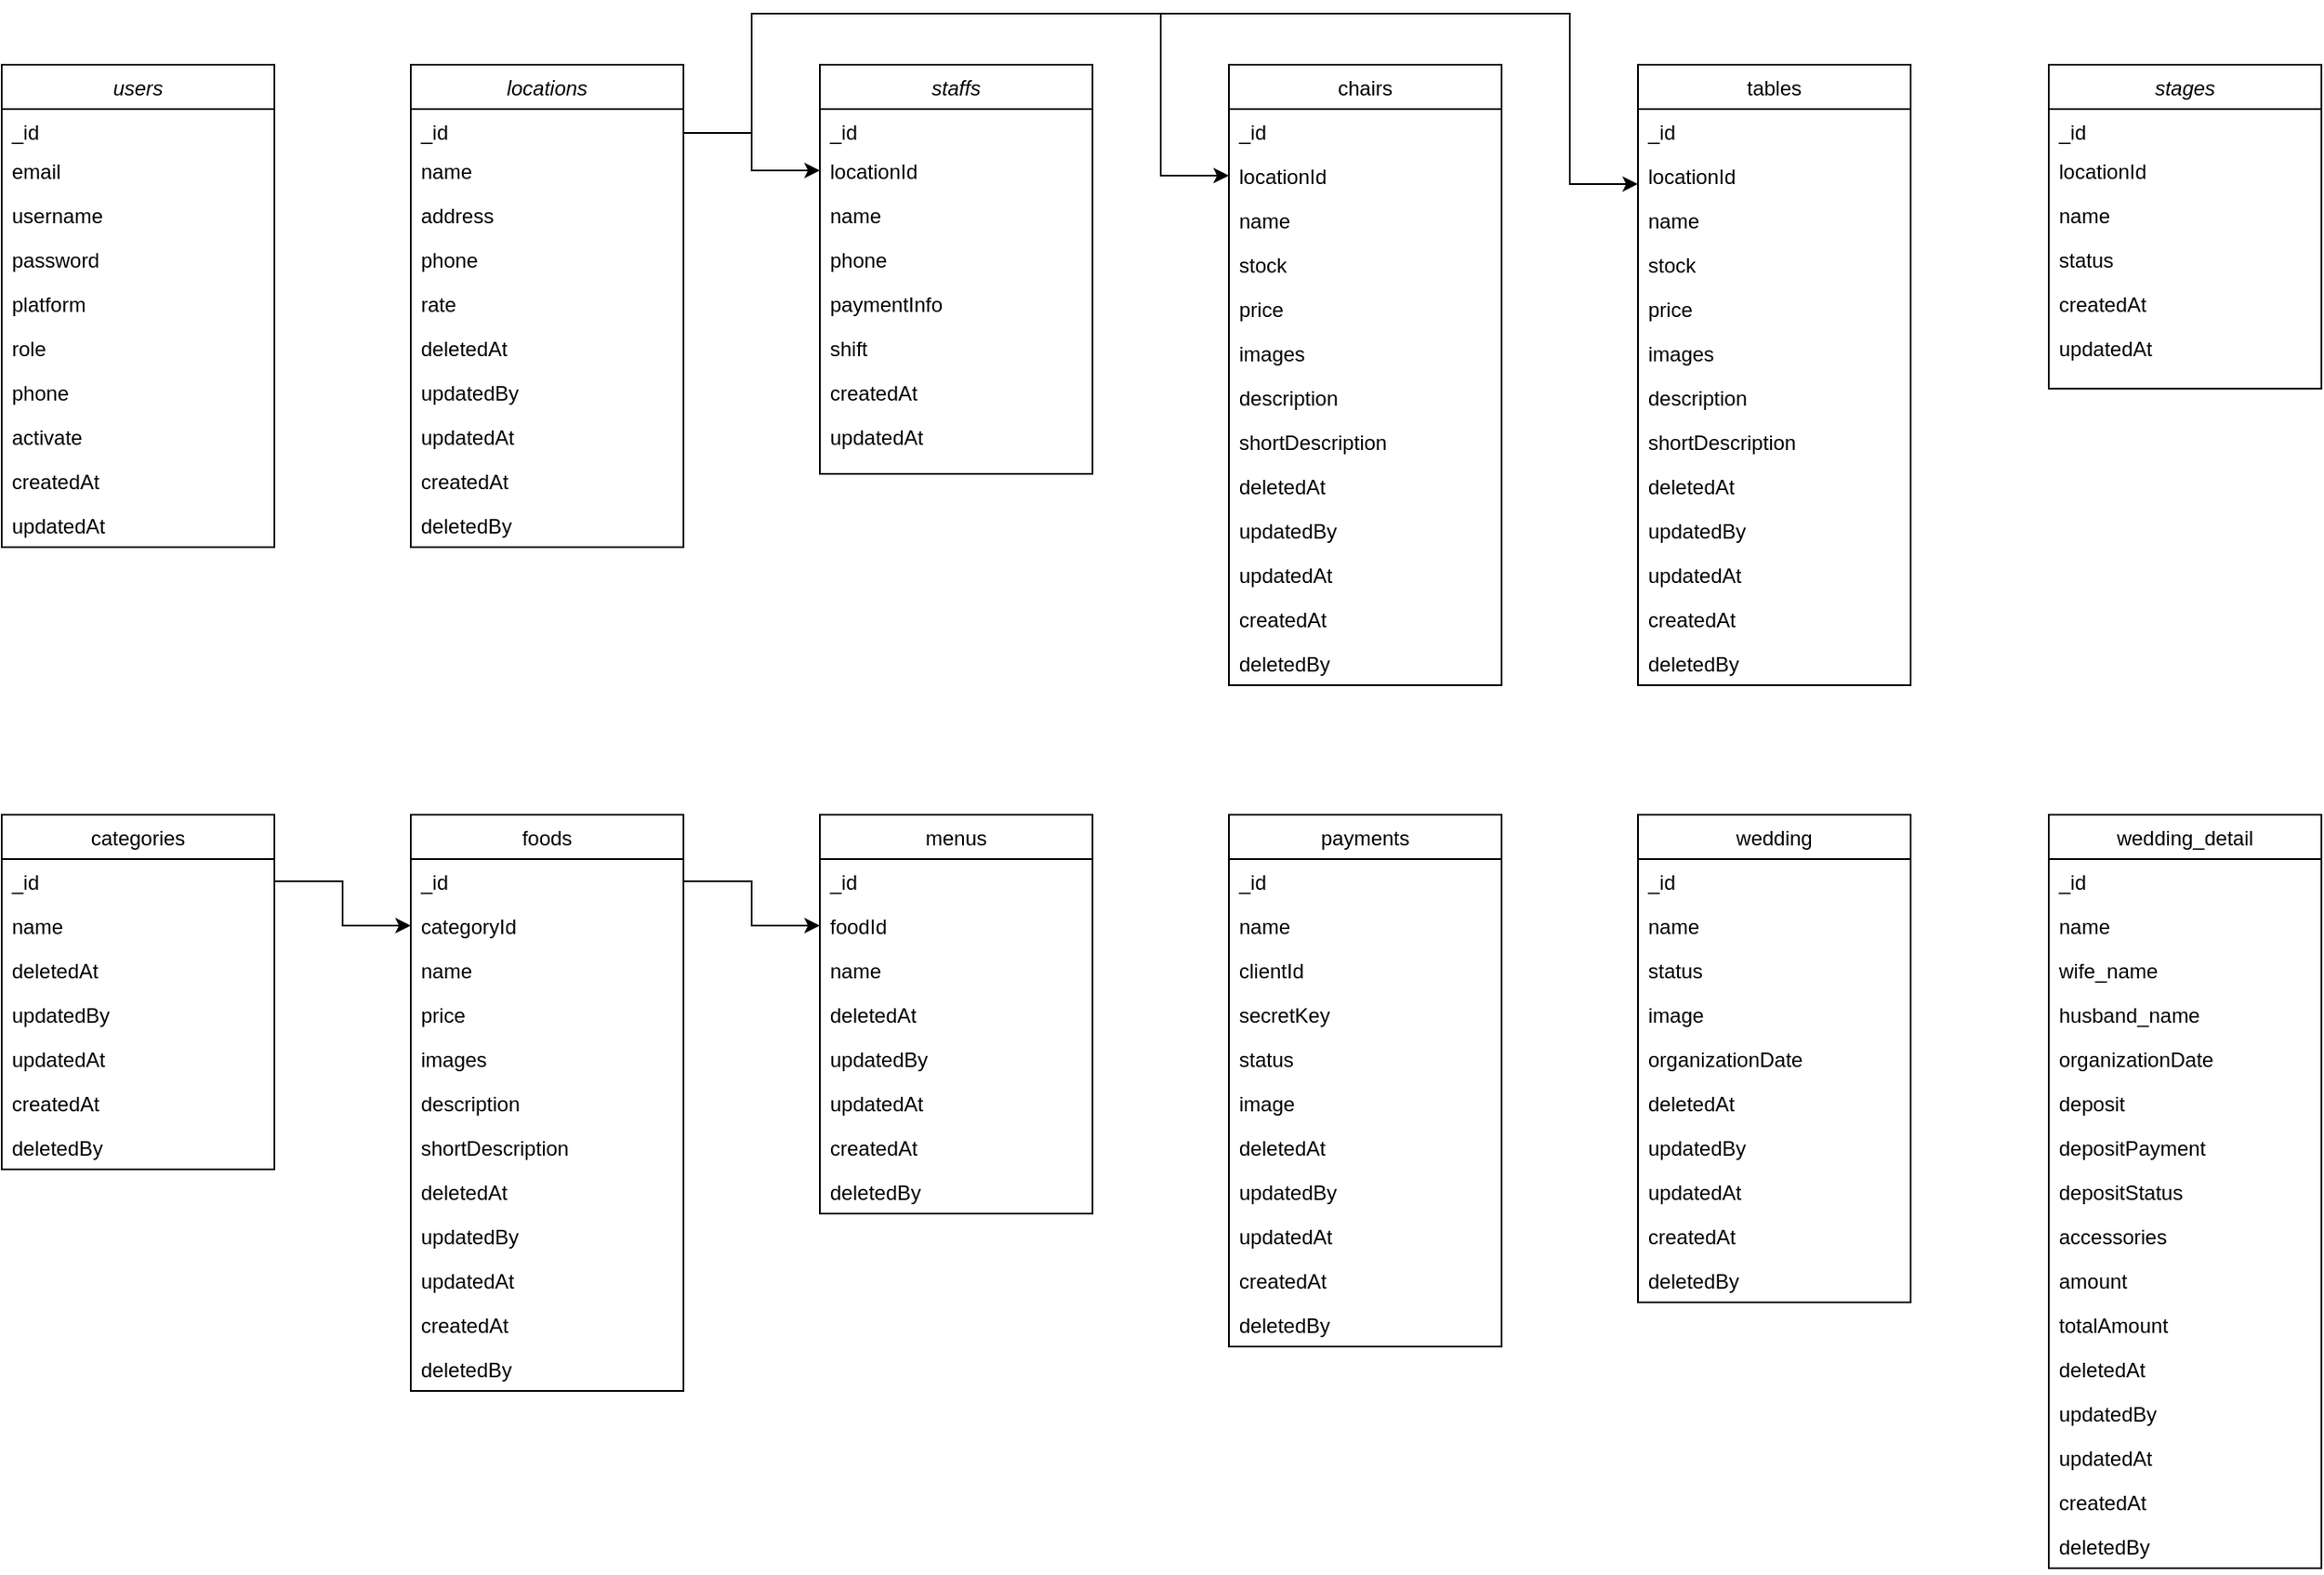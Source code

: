 <mxfile version="24.7.5">
  <diagram id="C5RBs43oDa-KdzZeNtuy" name="Page-1">
    <mxGraphModel dx="574" dy="309" grid="1" gridSize="10" guides="1" tooltips="1" connect="1" arrows="1" fold="1" page="1" pageScale="1" pageWidth="827" pageHeight="1169" math="0" shadow="0">
      <root>
        <mxCell id="WIyWlLk6GJQsqaUBKTNV-0" />
        <mxCell id="WIyWlLk6GJQsqaUBKTNV-1" parent="WIyWlLk6GJQsqaUBKTNV-0" />
        <mxCell id="zkfFHV4jXpPFQw0GAbJ--0" value="users" style="swimlane;fontStyle=2;align=center;verticalAlign=top;childLayout=stackLayout;horizontal=1;startSize=26;horizontalStack=0;resizeParent=1;resizeLast=0;collapsible=1;marginBottom=0;rounded=0;shadow=0;strokeWidth=1;" parent="WIyWlLk6GJQsqaUBKTNV-1" vertex="1">
          <mxGeometry x="40" y="40" width="160" height="283" as="geometry">
            <mxRectangle x="80" y="50" width="160" height="26" as="alternateBounds" />
          </mxGeometry>
        </mxCell>
        <mxCell id="7IOnWDi11vepEwamNlnr-1" value="_id" style="text;align=left;verticalAlign=top;spacingLeft=4;spacingRight=4;overflow=hidden;rotatable=0;points=[[0,0.5],[1,0.5]];portConstraint=eastwest;" vertex="1" parent="zkfFHV4jXpPFQw0GAbJ--0">
          <mxGeometry y="26" width="160" height="23" as="geometry" />
        </mxCell>
        <mxCell id="zkfFHV4jXpPFQw0GAbJ--1" value="email" style="text;align=left;verticalAlign=top;spacingLeft=4;spacingRight=4;overflow=hidden;rotatable=0;points=[[0,0.5],[1,0.5]];portConstraint=eastwest;" parent="zkfFHV4jXpPFQw0GAbJ--0" vertex="1">
          <mxGeometry y="49" width="160" height="26" as="geometry" />
        </mxCell>
        <mxCell id="zkfFHV4jXpPFQw0GAbJ--2" value="username" style="text;align=left;verticalAlign=top;spacingLeft=4;spacingRight=4;overflow=hidden;rotatable=0;points=[[0,0.5],[1,0.5]];portConstraint=eastwest;rounded=0;shadow=0;html=0;" parent="zkfFHV4jXpPFQw0GAbJ--0" vertex="1">
          <mxGeometry y="75" width="160" height="26" as="geometry" />
        </mxCell>
        <mxCell id="zkfFHV4jXpPFQw0GAbJ--3" value="password" style="text;align=left;verticalAlign=top;spacingLeft=4;spacingRight=4;overflow=hidden;rotatable=0;points=[[0,0.5],[1,0.5]];portConstraint=eastwest;rounded=0;shadow=0;html=0;" parent="zkfFHV4jXpPFQw0GAbJ--0" vertex="1">
          <mxGeometry y="101" width="160" height="26" as="geometry" />
        </mxCell>
        <mxCell id="7IOnWDi11vepEwamNlnr-34" value="platform" style="text;align=left;verticalAlign=top;spacingLeft=4;spacingRight=4;overflow=hidden;rotatable=0;points=[[0,0.5],[1,0.5]];portConstraint=eastwest;rounded=0;shadow=0;html=0;" vertex="1" parent="zkfFHV4jXpPFQw0GAbJ--0">
          <mxGeometry y="127" width="160" height="26" as="geometry" />
        </mxCell>
        <mxCell id="zkfFHV4jXpPFQw0GAbJ--5" value="role" style="text;align=left;verticalAlign=top;spacingLeft=4;spacingRight=4;overflow=hidden;rotatable=0;points=[[0,0.5],[1,0.5]];portConstraint=eastwest;" parent="zkfFHV4jXpPFQw0GAbJ--0" vertex="1">
          <mxGeometry y="153" width="160" height="26" as="geometry" />
        </mxCell>
        <mxCell id="7IOnWDi11vepEwamNlnr-0" value="phone" style="text;align=left;verticalAlign=top;spacingLeft=4;spacingRight=4;overflow=hidden;rotatable=0;points=[[0,0.5],[1,0.5]];portConstraint=eastwest;" vertex="1" parent="zkfFHV4jXpPFQw0GAbJ--0">
          <mxGeometry y="179" width="160" height="26" as="geometry" />
        </mxCell>
        <mxCell id="7IOnWDi11vepEwamNlnr-192" value="activate" style="text;align=left;verticalAlign=top;spacingLeft=4;spacingRight=4;overflow=hidden;rotatable=0;points=[[0,0.5],[1,0.5]];portConstraint=eastwest;rounded=0;shadow=0;html=0;" vertex="1" parent="zkfFHV4jXpPFQw0GAbJ--0">
          <mxGeometry y="205" width="160" height="26" as="geometry" />
        </mxCell>
        <mxCell id="7IOnWDi11vepEwamNlnr-193" value="createdAt" style="text;align=left;verticalAlign=top;spacingLeft=4;spacingRight=4;overflow=hidden;rotatable=0;points=[[0,0.5],[1,0.5]];portConstraint=eastwest;rounded=0;shadow=0;html=0;" vertex="1" parent="zkfFHV4jXpPFQw0GAbJ--0">
          <mxGeometry y="231" width="160" height="26" as="geometry" />
        </mxCell>
        <mxCell id="7IOnWDi11vepEwamNlnr-72" value="updatedAt" style="text;align=left;verticalAlign=top;spacingLeft=4;spacingRight=4;overflow=hidden;rotatable=0;points=[[0,0.5],[1,0.5]];portConstraint=eastwest;rounded=0;shadow=0;html=0;" vertex="1" parent="zkfFHV4jXpPFQw0GAbJ--0">
          <mxGeometry y="257" width="160" height="26" as="geometry" />
        </mxCell>
        <mxCell id="zkfFHV4jXpPFQw0GAbJ--6" value="categories" style="swimlane;fontStyle=0;align=center;verticalAlign=top;childLayout=stackLayout;horizontal=1;startSize=26;horizontalStack=0;resizeParent=1;resizeLast=0;collapsible=1;marginBottom=0;rounded=0;shadow=0;strokeWidth=1;" parent="WIyWlLk6GJQsqaUBKTNV-1" vertex="1">
          <mxGeometry x="40" y="480" width="160" height="208" as="geometry">
            <mxRectangle x="40" y="480" width="160" height="26" as="alternateBounds" />
          </mxGeometry>
        </mxCell>
        <mxCell id="zkfFHV4jXpPFQw0GAbJ--7" value="_id" style="text;align=left;verticalAlign=top;spacingLeft=4;spacingRight=4;overflow=hidden;rotatable=0;points=[[0,0.5],[1,0.5]];portConstraint=eastwest;" parent="zkfFHV4jXpPFQw0GAbJ--6" vertex="1">
          <mxGeometry y="26" width="160" height="26" as="geometry" />
        </mxCell>
        <mxCell id="zkfFHV4jXpPFQw0GAbJ--8" value="name" style="text;align=left;verticalAlign=top;spacingLeft=4;spacingRight=4;overflow=hidden;rotatable=0;points=[[0,0.5],[1,0.5]];portConstraint=eastwest;rounded=0;shadow=0;html=0;" parent="zkfFHV4jXpPFQw0GAbJ--6" vertex="1">
          <mxGeometry y="52" width="160" height="26" as="geometry" />
        </mxCell>
        <mxCell id="7IOnWDi11vepEwamNlnr-150" value="deletedAt" style="text;align=left;verticalAlign=top;spacingLeft=4;spacingRight=4;overflow=hidden;rotatable=0;points=[[0,0.5],[1,0.5]];portConstraint=eastwest;rounded=0;shadow=0;html=0;" vertex="1" parent="zkfFHV4jXpPFQw0GAbJ--6">
          <mxGeometry y="78" width="160" height="26" as="geometry" />
        </mxCell>
        <mxCell id="7IOnWDi11vepEwamNlnr-154" value="updatedBy" style="text;align=left;verticalAlign=top;spacingLeft=4;spacingRight=4;overflow=hidden;rotatable=0;points=[[0,0.5],[1,0.5]];portConstraint=eastwest;rounded=0;shadow=0;html=0;" vertex="1" parent="zkfFHV4jXpPFQw0GAbJ--6">
          <mxGeometry y="104" width="160" height="26" as="geometry" />
        </mxCell>
        <mxCell id="7IOnWDi11vepEwamNlnr-153" value="updatedAt" style="text;align=left;verticalAlign=top;spacingLeft=4;spacingRight=4;overflow=hidden;rotatable=0;points=[[0,0.5],[1,0.5]];portConstraint=eastwest;rounded=0;shadow=0;html=0;" vertex="1" parent="zkfFHV4jXpPFQw0GAbJ--6">
          <mxGeometry y="130" width="160" height="26" as="geometry" />
        </mxCell>
        <mxCell id="7IOnWDi11vepEwamNlnr-152" value="createdAt" style="text;align=left;verticalAlign=top;spacingLeft=4;spacingRight=4;overflow=hidden;rotatable=0;points=[[0,0.5],[1,0.5]];portConstraint=eastwest;rounded=0;shadow=0;html=0;" vertex="1" parent="zkfFHV4jXpPFQw0GAbJ--6">
          <mxGeometry y="156" width="160" height="26" as="geometry" />
        </mxCell>
        <mxCell id="7IOnWDi11vepEwamNlnr-151" value="deletedBy" style="text;align=left;verticalAlign=top;spacingLeft=4;spacingRight=4;overflow=hidden;rotatable=0;points=[[0,0.5],[1,0.5]];portConstraint=eastwest;rounded=0;shadow=0;html=0;" vertex="1" parent="zkfFHV4jXpPFQw0GAbJ--6">
          <mxGeometry y="182" width="160" height="26" as="geometry" />
        </mxCell>
        <mxCell id="7IOnWDi11vepEwamNlnr-7" value="foods" style="swimlane;fontStyle=0;align=center;verticalAlign=top;childLayout=stackLayout;horizontal=1;startSize=26;horizontalStack=0;resizeParent=1;resizeLast=0;collapsible=1;marginBottom=0;rounded=0;shadow=0;strokeWidth=1;" vertex="1" parent="WIyWlLk6GJQsqaUBKTNV-1">
          <mxGeometry x="280" y="480" width="160" height="338" as="geometry">
            <mxRectangle x="280" y="480" width="160" height="26" as="alternateBounds" />
          </mxGeometry>
        </mxCell>
        <mxCell id="7IOnWDi11vepEwamNlnr-8" value="_id" style="text;align=left;verticalAlign=top;spacingLeft=4;spacingRight=4;overflow=hidden;rotatable=0;points=[[0,0.5],[1,0.5]];portConstraint=eastwest;" vertex="1" parent="7IOnWDi11vepEwamNlnr-7">
          <mxGeometry y="26" width="160" height="26" as="geometry" />
        </mxCell>
        <mxCell id="7IOnWDi11vepEwamNlnr-14" value="categoryId" style="text;align=left;verticalAlign=top;spacingLeft=4;spacingRight=4;overflow=hidden;rotatable=0;points=[[0,0.5],[1,0.5]];portConstraint=eastwest;rounded=0;shadow=0;html=0;" vertex="1" parent="7IOnWDi11vepEwamNlnr-7">
          <mxGeometry y="52" width="160" height="26" as="geometry" />
        </mxCell>
        <mxCell id="7IOnWDi11vepEwamNlnr-9" value="name" style="text;align=left;verticalAlign=top;spacingLeft=4;spacingRight=4;overflow=hidden;rotatable=0;points=[[0,0.5],[1,0.5]];portConstraint=eastwest;rounded=0;shadow=0;html=0;" vertex="1" parent="7IOnWDi11vepEwamNlnr-7">
          <mxGeometry y="78" width="160" height="26" as="geometry" />
        </mxCell>
        <mxCell id="7IOnWDi11vepEwamNlnr-30" value="price" style="text;align=left;verticalAlign=top;spacingLeft=4;spacingRight=4;overflow=hidden;rotatable=0;points=[[0,0.5],[1,0.5]];portConstraint=eastwest;rounded=0;shadow=0;html=0;" vertex="1" parent="7IOnWDi11vepEwamNlnr-7">
          <mxGeometry y="104" width="160" height="26" as="geometry" />
        </mxCell>
        <mxCell id="7IOnWDi11vepEwamNlnr-33" value="images" style="text;align=left;verticalAlign=top;spacingLeft=4;spacingRight=4;overflow=hidden;rotatable=0;points=[[0,0.5],[1,0.5]];portConstraint=eastwest;rounded=0;shadow=0;html=0;" vertex="1" parent="7IOnWDi11vepEwamNlnr-7">
          <mxGeometry y="130" width="160" height="26" as="geometry" />
        </mxCell>
        <mxCell id="7IOnWDi11vepEwamNlnr-31" value="description" style="text;align=left;verticalAlign=top;spacingLeft=4;spacingRight=4;overflow=hidden;rotatable=0;points=[[0,0.5],[1,0.5]];portConstraint=eastwest;rounded=0;shadow=0;html=0;" vertex="1" parent="7IOnWDi11vepEwamNlnr-7">
          <mxGeometry y="156" width="160" height="26" as="geometry" />
        </mxCell>
        <mxCell id="7IOnWDi11vepEwamNlnr-32" value="shortDescription" style="text;align=left;verticalAlign=top;spacingLeft=4;spacingRight=4;overflow=hidden;rotatable=0;points=[[0,0.5],[1,0.5]];portConstraint=eastwest;rounded=0;shadow=0;html=0;" vertex="1" parent="7IOnWDi11vepEwamNlnr-7">
          <mxGeometry y="182" width="160" height="26" as="geometry" />
        </mxCell>
        <mxCell id="7IOnWDi11vepEwamNlnr-155" value="deletedAt" style="text;align=left;verticalAlign=top;spacingLeft=4;spacingRight=4;overflow=hidden;rotatable=0;points=[[0,0.5],[1,0.5]];portConstraint=eastwest;rounded=0;shadow=0;html=0;" vertex="1" parent="7IOnWDi11vepEwamNlnr-7">
          <mxGeometry y="208" width="160" height="26" as="geometry" />
        </mxCell>
        <mxCell id="7IOnWDi11vepEwamNlnr-159" value="updatedBy" style="text;align=left;verticalAlign=top;spacingLeft=4;spacingRight=4;overflow=hidden;rotatable=0;points=[[0,0.5],[1,0.5]];portConstraint=eastwest;rounded=0;shadow=0;html=0;" vertex="1" parent="7IOnWDi11vepEwamNlnr-7">
          <mxGeometry y="234" width="160" height="26" as="geometry" />
        </mxCell>
        <mxCell id="7IOnWDi11vepEwamNlnr-158" value="updatedAt" style="text;align=left;verticalAlign=top;spacingLeft=4;spacingRight=4;overflow=hidden;rotatable=0;points=[[0,0.5],[1,0.5]];portConstraint=eastwest;rounded=0;shadow=0;html=0;" vertex="1" parent="7IOnWDi11vepEwamNlnr-7">
          <mxGeometry y="260" width="160" height="26" as="geometry" />
        </mxCell>
        <mxCell id="7IOnWDi11vepEwamNlnr-157" value="createdAt" style="text;align=left;verticalAlign=top;spacingLeft=4;spacingRight=4;overflow=hidden;rotatable=0;points=[[0,0.5],[1,0.5]];portConstraint=eastwest;rounded=0;shadow=0;html=0;" vertex="1" parent="7IOnWDi11vepEwamNlnr-7">
          <mxGeometry y="286" width="160" height="26" as="geometry" />
        </mxCell>
        <mxCell id="7IOnWDi11vepEwamNlnr-156" value="deletedBy" style="text;align=left;verticalAlign=top;spacingLeft=4;spacingRight=4;overflow=hidden;rotatable=0;points=[[0,0.5],[1,0.5]];portConstraint=eastwest;rounded=0;shadow=0;html=0;" vertex="1" parent="7IOnWDi11vepEwamNlnr-7">
          <mxGeometry y="312" width="160" height="26" as="geometry" />
        </mxCell>
        <mxCell id="7IOnWDi11vepEwamNlnr-19" value="menus" style="swimlane;fontStyle=0;align=center;verticalAlign=top;childLayout=stackLayout;horizontal=1;startSize=26;horizontalStack=0;resizeParent=1;resizeLast=0;collapsible=1;marginBottom=0;rounded=0;shadow=0;strokeWidth=1;" vertex="1" parent="WIyWlLk6GJQsqaUBKTNV-1">
          <mxGeometry x="520" y="480" width="160" height="234" as="geometry">
            <mxRectangle x="520" y="480" width="160" height="26" as="alternateBounds" />
          </mxGeometry>
        </mxCell>
        <mxCell id="7IOnWDi11vepEwamNlnr-20" value="_id" style="text;align=left;verticalAlign=top;spacingLeft=4;spacingRight=4;overflow=hidden;rotatable=0;points=[[0,0.5],[1,0.5]];portConstraint=eastwest;" vertex="1" parent="7IOnWDi11vepEwamNlnr-19">
          <mxGeometry y="26" width="160" height="26" as="geometry" />
        </mxCell>
        <mxCell id="7IOnWDi11vepEwamNlnr-21" value="foodId" style="text;align=left;verticalAlign=top;spacingLeft=4;spacingRight=4;overflow=hidden;rotatable=0;points=[[0,0.5],[1,0.5]];portConstraint=eastwest;rounded=0;shadow=0;html=0;" vertex="1" parent="7IOnWDi11vepEwamNlnr-19">
          <mxGeometry y="52" width="160" height="26" as="geometry" />
        </mxCell>
        <mxCell id="7IOnWDi11vepEwamNlnr-22" value="name" style="text;align=left;verticalAlign=top;spacingLeft=4;spacingRight=4;overflow=hidden;rotatable=0;points=[[0,0.5],[1,0.5]];portConstraint=eastwest;rounded=0;shadow=0;html=0;" vertex="1" parent="7IOnWDi11vepEwamNlnr-19">
          <mxGeometry y="78" width="160" height="26" as="geometry" />
        </mxCell>
        <mxCell id="7IOnWDi11vepEwamNlnr-160" value="deletedAt" style="text;align=left;verticalAlign=top;spacingLeft=4;spacingRight=4;overflow=hidden;rotatable=0;points=[[0,0.5],[1,0.5]];portConstraint=eastwest;rounded=0;shadow=0;html=0;" vertex="1" parent="7IOnWDi11vepEwamNlnr-19">
          <mxGeometry y="104" width="160" height="26" as="geometry" />
        </mxCell>
        <mxCell id="7IOnWDi11vepEwamNlnr-164" value="updatedBy" style="text;align=left;verticalAlign=top;spacingLeft=4;spacingRight=4;overflow=hidden;rotatable=0;points=[[0,0.5],[1,0.5]];portConstraint=eastwest;rounded=0;shadow=0;html=0;" vertex="1" parent="7IOnWDi11vepEwamNlnr-19">
          <mxGeometry y="130" width="160" height="26" as="geometry" />
        </mxCell>
        <mxCell id="7IOnWDi11vepEwamNlnr-163" value="updatedAt" style="text;align=left;verticalAlign=top;spacingLeft=4;spacingRight=4;overflow=hidden;rotatable=0;points=[[0,0.5],[1,0.5]];portConstraint=eastwest;rounded=0;shadow=0;html=0;" vertex="1" parent="7IOnWDi11vepEwamNlnr-19">
          <mxGeometry y="156" width="160" height="26" as="geometry" />
        </mxCell>
        <mxCell id="7IOnWDi11vepEwamNlnr-162" value="createdAt" style="text;align=left;verticalAlign=top;spacingLeft=4;spacingRight=4;overflow=hidden;rotatable=0;points=[[0,0.5],[1,0.5]];portConstraint=eastwest;rounded=0;shadow=0;html=0;" vertex="1" parent="7IOnWDi11vepEwamNlnr-19">
          <mxGeometry y="182" width="160" height="26" as="geometry" />
        </mxCell>
        <mxCell id="7IOnWDi11vepEwamNlnr-161" value="deletedBy" style="text;align=left;verticalAlign=top;spacingLeft=4;spacingRight=4;overflow=hidden;rotatable=0;points=[[0,0.5],[1,0.5]];portConstraint=eastwest;rounded=0;shadow=0;html=0;" vertex="1" parent="7IOnWDi11vepEwamNlnr-19">
          <mxGeometry y="208" width="160" height="26" as="geometry" />
        </mxCell>
        <mxCell id="7IOnWDi11vepEwamNlnr-35" value="chairs" style="swimlane;fontStyle=0;align=center;verticalAlign=top;childLayout=stackLayout;horizontal=1;startSize=26;horizontalStack=0;resizeParent=1;resizeLast=0;collapsible=1;marginBottom=0;rounded=0;shadow=0;strokeWidth=1;" vertex="1" parent="WIyWlLk6GJQsqaUBKTNV-1">
          <mxGeometry x="760" y="40" width="160" height="364" as="geometry">
            <mxRectangle x="130" y="380" width="160" height="26" as="alternateBounds" />
          </mxGeometry>
        </mxCell>
        <mxCell id="7IOnWDi11vepEwamNlnr-36" value="_id" style="text;align=left;verticalAlign=top;spacingLeft=4;spacingRight=4;overflow=hidden;rotatable=0;points=[[0,0.5],[1,0.5]];portConstraint=eastwest;" vertex="1" parent="7IOnWDi11vepEwamNlnr-35">
          <mxGeometry y="26" width="160" height="26" as="geometry" />
        </mxCell>
        <mxCell id="7IOnWDi11vepEwamNlnr-87" value="locationId" style="text;align=left;verticalAlign=top;spacingLeft=4;spacingRight=4;overflow=hidden;rotatable=0;points=[[0,0.5],[1,0.5]];portConstraint=eastwest;rounded=0;shadow=0;html=0;" vertex="1" parent="7IOnWDi11vepEwamNlnr-35">
          <mxGeometry y="52" width="160" height="26" as="geometry" />
        </mxCell>
        <mxCell id="7IOnWDi11vepEwamNlnr-37" value="name" style="text;align=left;verticalAlign=top;spacingLeft=4;spacingRight=4;overflow=hidden;rotatable=0;points=[[0,0.5],[1,0.5]];portConstraint=eastwest;rounded=0;shadow=0;html=0;" vertex="1" parent="7IOnWDi11vepEwamNlnr-35">
          <mxGeometry y="78" width="160" height="26" as="geometry" />
        </mxCell>
        <mxCell id="7IOnWDi11vepEwamNlnr-42" value="stock" style="text;align=left;verticalAlign=top;spacingLeft=4;spacingRight=4;overflow=hidden;rotatable=0;points=[[0,0.5],[1,0.5]];portConstraint=eastwest;rounded=0;shadow=0;html=0;" vertex="1" parent="7IOnWDi11vepEwamNlnr-35">
          <mxGeometry y="104" width="160" height="26" as="geometry" />
        </mxCell>
        <mxCell id="7IOnWDi11vepEwamNlnr-43" value="price" style="text;align=left;verticalAlign=top;spacingLeft=4;spacingRight=4;overflow=hidden;rotatable=0;points=[[0,0.5],[1,0.5]];portConstraint=eastwest;rounded=0;shadow=0;html=0;" vertex="1" parent="7IOnWDi11vepEwamNlnr-35">
          <mxGeometry y="130" width="160" height="26" as="geometry" />
        </mxCell>
        <mxCell id="7IOnWDi11vepEwamNlnr-46" value="images" style="text;align=left;verticalAlign=top;spacingLeft=4;spacingRight=4;overflow=hidden;rotatable=0;points=[[0,0.5],[1,0.5]];portConstraint=eastwest;rounded=0;shadow=0;html=0;" vertex="1" parent="7IOnWDi11vepEwamNlnr-35">
          <mxGeometry y="156" width="160" height="26" as="geometry" />
        </mxCell>
        <mxCell id="7IOnWDi11vepEwamNlnr-47" value="description" style="text;align=left;verticalAlign=top;spacingLeft=4;spacingRight=4;overflow=hidden;rotatable=0;points=[[0,0.5],[1,0.5]];portConstraint=eastwest;rounded=0;shadow=0;html=0;" vertex="1" parent="7IOnWDi11vepEwamNlnr-35">
          <mxGeometry y="182" width="160" height="26" as="geometry" />
        </mxCell>
        <mxCell id="7IOnWDi11vepEwamNlnr-48" value="shortDescription" style="text;align=left;verticalAlign=top;spacingLeft=4;spacingRight=4;overflow=hidden;rotatable=0;points=[[0,0.5],[1,0.5]];portConstraint=eastwest;rounded=0;shadow=0;html=0;" vertex="1" parent="7IOnWDi11vepEwamNlnr-35">
          <mxGeometry y="208" width="160" height="26" as="geometry" />
        </mxCell>
        <mxCell id="7IOnWDi11vepEwamNlnr-140" value="deletedAt" style="text;align=left;verticalAlign=top;spacingLeft=4;spacingRight=4;overflow=hidden;rotatable=0;points=[[0,0.5],[1,0.5]];portConstraint=eastwest;rounded=0;shadow=0;html=0;" vertex="1" parent="7IOnWDi11vepEwamNlnr-35">
          <mxGeometry y="234" width="160" height="26" as="geometry" />
        </mxCell>
        <mxCell id="7IOnWDi11vepEwamNlnr-144" value="updatedBy" style="text;align=left;verticalAlign=top;spacingLeft=4;spacingRight=4;overflow=hidden;rotatable=0;points=[[0,0.5],[1,0.5]];portConstraint=eastwest;rounded=0;shadow=0;html=0;" vertex="1" parent="7IOnWDi11vepEwamNlnr-35">
          <mxGeometry y="260" width="160" height="26" as="geometry" />
        </mxCell>
        <mxCell id="7IOnWDi11vepEwamNlnr-143" value="updatedAt" style="text;align=left;verticalAlign=top;spacingLeft=4;spacingRight=4;overflow=hidden;rotatable=0;points=[[0,0.5],[1,0.5]];portConstraint=eastwest;rounded=0;shadow=0;html=0;" vertex="1" parent="7IOnWDi11vepEwamNlnr-35">
          <mxGeometry y="286" width="160" height="26" as="geometry" />
        </mxCell>
        <mxCell id="7IOnWDi11vepEwamNlnr-142" value="createdAt" style="text;align=left;verticalAlign=top;spacingLeft=4;spacingRight=4;overflow=hidden;rotatable=0;points=[[0,0.5],[1,0.5]];portConstraint=eastwest;rounded=0;shadow=0;html=0;" vertex="1" parent="7IOnWDi11vepEwamNlnr-35">
          <mxGeometry y="312" width="160" height="26" as="geometry" />
        </mxCell>
        <mxCell id="7IOnWDi11vepEwamNlnr-141" value="deletedBy" style="text;align=left;verticalAlign=top;spacingLeft=4;spacingRight=4;overflow=hidden;rotatable=0;points=[[0,0.5],[1,0.5]];portConstraint=eastwest;rounded=0;shadow=0;html=0;" vertex="1" parent="7IOnWDi11vepEwamNlnr-35">
          <mxGeometry y="338" width="160" height="26" as="geometry" />
        </mxCell>
        <mxCell id="7IOnWDi11vepEwamNlnr-49" value="tables" style="swimlane;fontStyle=0;align=center;verticalAlign=top;childLayout=stackLayout;horizontal=1;startSize=26;horizontalStack=0;resizeParent=1;resizeLast=0;collapsible=1;marginBottom=0;rounded=0;shadow=0;strokeWidth=1;" vertex="1" parent="WIyWlLk6GJQsqaUBKTNV-1">
          <mxGeometry x="1000" y="40" width="160" height="364" as="geometry">
            <mxRectangle x="130" y="380" width="160" height="26" as="alternateBounds" />
          </mxGeometry>
        </mxCell>
        <mxCell id="7IOnWDi11vepEwamNlnr-50" value="_id" style="text;align=left;verticalAlign=top;spacingLeft=4;spacingRight=4;overflow=hidden;rotatable=0;points=[[0,0.5],[1,0.5]];portConstraint=eastwest;" vertex="1" parent="7IOnWDi11vepEwamNlnr-49">
          <mxGeometry y="26" width="160" height="26" as="geometry" />
        </mxCell>
        <mxCell id="7IOnWDi11vepEwamNlnr-89" value="locationId" style="text;align=left;verticalAlign=top;spacingLeft=4;spacingRight=4;overflow=hidden;rotatable=0;points=[[0,0.5],[1,0.5]];portConstraint=eastwest;rounded=0;shadow=0;html=0;" vertex="1" parent="7IOnWDi11vepEwamNlnr-49">
          <mxGeometry y="52" width="160" height="26" as="geometry" />
        </mxCell>
        <mxCell id="7IOnWDi11vepEwamNlnr-51" value="name" style="text;align=left;verticalAlign=top;spacingLeft=4;spacingRight=4;overflow=hidden;rotatable=0;points=[[0,0.5],[1,0.5]];portConstraint=eastwest;rounded=0;shadow=0;html=0;" vertex="1" parent="7IOnWDi11vepEwamNlnr-49">
          <mxGeometry y="78" width="160" height="26" as="geometry" />
        </mxCell>
        <mxCell id="7IOnWDi11vepEwamNlnr-52" value="stock" style="text;align=left;verticalAlign=top;spacingLeft=4;spacingRight=4;overflow=hidden;rotatable=0;points=[[0,0.5],[1,0.5]];portConstraint=eastwest;rounded=0;shadow=0;html=0;" vertex="1" parent="7IOnWDi11vepEwamNlnr-49">
          <mxGeometry y="104" width="160" height="26" as="geometry" />
        </mxCell>
        <mxCell id="7IOnWDi11vepEwamNlnr-53" value="price" style="text;align=left;verticalAlign=top;spacingLeft=4;spacingRight=4;overflow=hidden;rotatable=0;points=[[0,0.5],[1,0.5]];portConstraint=eastwest;rounded=0;shadow=0;html=0;" vertex="1" parent="7IOnWDi11vepEwamNlnr-49">
          <mxGeometry y="130" width="160" height="26" as="geometry" />
        </mxCell>
        <mxCell id="7IOnWDi11vepEwamNlnr-54" value="images" style="text;align=left;verticalAlign=top;spacingLeft=4;spacingRight=4;overflow=hidden;rotatable=0;points=[[0,0.5],[1,0.5]];portConstraint=eastwest;rounded=0;shadow=0;html=0;" vertex="1" parent="7IOnWDi11vepEwamNlnr-49">
          <mxGeometry y="156" width="160" height="26" as="geometry" />
        </mxCell>
        <mxCell id="7IOnWDi11vepEwamNlnr-55" value="description" style="text;align=left;verticalAlign=top;spacingLeft=4;spacingRight=4;overflow=hidden;rotatable=0;points=[[0,0.5],[1,0.5]];portConstraint=eastwest;rounded=0;shadow=0;html=0;" vertex="1" parent="7IOnWDi11vepEwamNlnr-49">
          <mxGeometry y="182" width="160" height="26" as="geometry" />
        </mxCell>
        <mxCell id="7IOnWDi11vepEwamNlnr-56" value="shortDescription" style="text;align=left;verticalAlign=top;spacingLeft=4;spacingRight=4;overflow=hidden;rotatable=0;points=[[0,0.5],[1,0.5]];portConstraint=eastwest;rounded=0;shadow=0;html=0;" vertex="1" parent="7IOnWDi11vepEwamNlnr-49">
          <mxGeometry y="208" width="160" height="26" as="geometry" />
        </mxCell>
        <mxCell id="7IOnWDi11vepEwamNlnr-145" value="deletedAt" style="text;align=left;verticalAlign=top;spacingLeft=4;spacingRight=4;overflow=hidden;rotatable=0;points=[[0,0.5],[1,0.5]];portConstraint=eastwest;rounded=0;shadow=0;html=0;" vertex="1" parent="7IOnWDi11vepEwamNlnr-49">
          <mxGeometry y="234" width="160" height="26" as="geometry" />
        </mxCell>
        <mxCell id="7IOnWDi11vepEwamNlnr-149" value="updatedBy" style="text;align=left;verticalAlign=top;spacingLeft=4;spacingRight=4;overflow=hidden;rotatable=0;points=[[0,0.5],[1,0.5]];portConstraint=eastwest;rounded=0;shadow=0;html=0;" vertex="1" parent="7IOnWDi11vepEwamNlnr-49">
          <mxGeometry y="260" width="160" height="26" as="geometry" />
        </mxCell>
        <mxCell id="7IOnWDi11vepEwamNlnr-148" value="updatedAt" style="text;align=left;verticalAlign=top;spacingLeft=4;spacingRight=4;overflow=hidden;rotatable=0;points=[[0,0.5],[1,0.5]];portConstraint=eastwest;rounded=0;shadow=0;html=0;" vertex="1" parent="7IOnWDi11vepEwamNlnr-49">
          <mxGeometry y="286" width="160" height="26" as="geometry" />
        </mxCell>
        <mxCell id="7IOnWDi11vepEwamNlnr-147" value="createdAt" style="text;align=left;verticalAlign=top;spacingLeft=4;spacingRight=4;overflow=hidden;rotatable=0;points=[[0,0.5],[1,0.5]];portConstraint=eastwest;rounded=0;shadow=0;html=0;" vertex="1" parent="7IOnWDi11vepEwamNlnr-49">
          <mxGeometry y="312" width="160" height="26" as="geometry" />
        </mxCell>
        <mxCell id="7IOnWDi11vepEwamNlnr-146" value="deletedBy" style="text;align=left;verticalAlign=top;spacingLeft=4;spacingRight=4;overflow=hidden;rotatable=0;points=[[0,0.5],[1,0.5]];portConstraint=eastwest;rounded=0;shadow=0;html=0;" vertex="1" parent="7IOnWDi11vepEwamNlnr-49">
          <mxGeometry y="338" width="160" height="26" as="geometry" />
        </mxCell>
        <mxCell id="7IOnWDi11vepEwamNlnr-61" value="locations" style="swimlane;fontStyle=2;align=center;verticalAlign=top;childLayout=stackLayout;horizontal=1;startSize=26;horizontalStack=0;resizeParent=1;resizeLast=0;collapsible=1;marginBottom=0;rounded=0;shadow=0;strokeWidth=1;" vertex="1" parent="WIyWlLk6GJQsqaUBKTNV-1">
          <mxGeometry x="280" y="40" width="160" height="283" as="geometry">
            <mxRectangle x="80" y="50" width="160" height="26" as="alternateBounds" />
          </mxGeometry>
        </mxCell>
        <mxCell id="7IOnWDi11vepEwamNlnr-62" value="_id" style="text;align=left;verticalAlign=top;spacingLeft=4;spacingRight=4;overflow=hidden;rotatable=0;points=[[0,0.5],[1,0.5]];portConstraint=eastwest;" vertex="1" parent="7IOnWDi11vepEwamNlnr-61">
          <mxGeometry y="26" width="160" height="23" as="geometry" />
        </mxCell>
        <mxCell id="7IOnWDi11vepEwamNlnr-63" value="name" style="text;align=left;verticalAlign=top;spacingLeft=4;spacingRight=4;overflow=hidden;rotatable=0;points=[[0,0.5],[1,0.5]];portConstraint=eastwest;" vertex="1" parent="7IOnWDi11vepEwamNlnr-61">
          <mxGeometry y="49" width="160" height="26" as="geometry" />
        </mxCell>
        <mxCell id="7IOnWDi11vepEwamNlnr-64" value="address" style="text;align=left;verticalAlign=top;spacingLeft=4;spacingRight=4;overflow=hidden;rotatable=0;points=[[0,0.5],[1,0.5]];portConstraint=eastwest;rounded=0;shadow=0;html=0;" vertex="1" parent="7IOnWDi11vepEwamNlnr-61">
          <mxGeometry y="75" width="160" height="26" as="geometry" />
        </mxCell>
        <mxCell id="7IOnWDi11vepEwamNlnr-65" value="phone" style="text;align=left;verticalAlign=top;spacingLeft=4;spacingRight=4;overflow=hidden;rotatable=0;points=[[0,0.5],[1,0.5]];portConstraint=eastwest;rounded=0;shadow=0;html=0;" vertex="1" parent="7IOnWDi11vepEwamNlnr-61">
          <mxGeometry y="101" width="160" height="26" as="geometry" />
        </mxCell>
        <mxCell id="7IOnWDi11vepEwamNlnr-66" value="rate" style="text;align=left;verticalAlign=top;spacingLeft=4;spacingRight=4;overflow=hidden;rotatable=0;points=[[0,0.5],[1,0.5]];portConstraint=eastwest;rounded=0;shadow=0;html=0;" vertex="1" parent="7IOnWDi11vepEwamNlnr-61">
          <mxGeometry y="127" width="160" height="26" as="geometry" />
        </mxCell>
        <mxCell id="7IOnWDi11vepEwamNlnr-130" value="deletedAt" style="text;align=left;verticalAlign=top;spacingLeft=4;spacingRight=4;overflow=hidden;rotatable=0;points=[[0,0.5],[1,0.5]];portConstraint=eastwest;rounded=0;shadow=0;html=0;" vertex="1" parent="7IOnWDi11vepEwamNlnr-61">
          <mxGeometry y="153" width="160" height="26" as="geometry" />
        </mxCell>
        <mxCell id="7IOnWDi11vepEwamNlnr-134" value="updatedBy" style="text;align=left;verticalAlign=top;spacingLeft=4;spacingRight=4;overflow=hidden;rotatable=0;points=[[0,0.5],[1,0.5]];portConstraint=eastwest;rounded=0;shadow=0;html=0;" vertex="1" parent="7IOnWDi11vepEwamNlnr-61">
          <mxGeometry y="179" width="160" height="26" as="geometry" />
        </mxCell>
        <mxCell id="7IOnWDi11vepEwamNlnr-133" value="updatedAt" style="text;align=left;verticalAlign=top;spacingLeft=4;spacingRight=4;overflow=hidden;rotatable=0;points=[[0,0.5],[1,0.5]];portConstraint=eastwest;rounded=0;shadow=0;html=0;" vertex="1" parent="7IOnWDi11vepEwamNlnr-61">
          <mxGeometry y="205" width="160" height="26" as="geometry" />
        </mxCell>
        <mxCell id="7IOnWDi11vepEwamNlnr-132" value="createdAt" style="text;align=left;verticalAlign=top;spacingLeft=4;spacingRight=4;overflow=hidden;rotatable=0;points=[[0,0.5],[1,0.5]];portConstraint=eastwest;rounded=0;shadow=0;html=0;" vertex="1" parent="7IOnWDi11vepEwamNlnr-61">
          <mxGeometry y="231" width="160" height="26" as="geometry" />
        </mxCell>
        <mxCell id="7IOnWDi11vepEwamNlnr-131" value="deletedBy" style="text;align=left;verticalAlign=top;spacingLeft=4;spacingRight=4;overflow=hidden;rotatable=0;points=[[0,0.5],[1,0.5]];portConstraint=eastwest;rounded=0;shadow=0;html=0;" vertex="1" parent="7IOnWDi11vepEwamNlnr-61">
          <mxGeometry y="257" width="160" height="26" as="geometry" />
        </mxCell>
        <mxCell id="7IOnWDi11vepEwamNlnr-77" value="staffs" style="swimlane;fontStyle=2;align=center;verticalAlign=top;childLayout=stackLayout;horizontal=1;startSize=26;horizontalStack=0;resizeParent=1;resizeLast=0;collapsible=1;marginBottom=0;rounded=0;shadow=0;strokeWidth=1;" vertex="1" parent="WIyWlLk6GJQsqaUBKTNV-1">
          <mxGeometry x="520" y="40" width="160" height="240" as="geometry">
            <mxRectangle x="80" y="50" width="160" height="26" as="alternateBounds" />
          </mxGeometry>
        </mxCell>
        <mxCell id="7IOnWDi11vepEwamNlnr-78" value="_id" style="text;align=left;verticalAlign=top;spacingLeft=4;spacingRight=4;overflow=hidden;rotatable=0;points=[[0,0.5],[1,0.5]];portConstraint=eastwest;" vertex="1" parent="7IOnWDi11vepEwamNlnr-77">
          <mxGeometry y="26" width="160" height="23" as="geometry" />
        </mxCell>
        <mxCell id="7IOnWDi11vepEwamNlnr-90" value="locationId" style="text;align=left;verticalAlign=top;spacingLeft=4;spacingRight=4;overflow=hidden;rotatable=0;points=[[0,0.5],[1,0.5]];portConstraint=eastwest;rounded=0;shadow=0;html=0;" vertex="1" parent="7IOnWDi11vepEwamNlnr-77">
          <mxGeometry y="49" width="160" height="26" as="geometry" />
        </mxCell>
        <mxCell id="7IOnWDi11vepEwamNlnr-79" value="name" style="text;align=left;verticalAlign=top;spacingLeft=4;spacingRight=4;overflow=hidden;rotatable=0;points=[[0,0.5],[1,0.5]];portConstraint=eastwest;" vertex="1" parent="7IOnWDi11vepEwamNlnr-77">
          <mxGeometry y="75" width="160" height="26" as="geometry" />
        </mxCell>
        <mxCell id="7IOnWDi11vepEwamNlnr-81" value="phone" style="text;align=left;verticalAlign=top;spacingLeft=4;spacingRight=4;overflow=hidden;rotatable=0;points=[[0,0.5],[1,0.5]];portConstraint=eastwest;rounded=0;shadow=0;html=0;" vertex="1" parent="7IOnWDi11vepEwamNlnr-77">
          <mxGeometry y="101" width="160" height="26" as="geometry" />
        </mxCell>
        <mxCell id="7IOnWDi11vepEwamNlnr-194" value="paymentInfo" style="text;align=left;verticalAlign=top;spacingLeft=4;spacingRight=4;overflow=hidden;rotatable=0;points=[[0,0.5],[1,0.5]];portConstraint=eastwest;rounded=0;shadow=0;html=0;" vertex="1" parent="7IOnWDi11vepEwamNlnr-77">
          <mxGeometry y="127" width="160" height="26" as="geometry" />
        </mxCell>
        <mxCell id="7IOnWDi11vepEwamNlnr-195" value="shift" style="text;align=left;verticalAlign=top;spacingLeft=4;spacingRight=4;overflow=hidden;rotatable=0;points=[[0,0.5],[1,0.5]];portConstraint=eastwest;rounded=0;shadow=0;html=0;" vertex="1" parent="7IOnWDi11vepEwamNlnr-77">
          <mxGeometry y="153" width="160" height="26" as="geometry" />
        </mxCell>
        <mxCell id="7IOnWDi11vepEwamNlnr-197" value="createdAt" style="text;align=left;verticalAlign=top;spacingLeft=4;spacingRight=4;overflow=hidden;rotatable=0;points=[[0,0.5],[1,0.5]];portConstraint=eastwest;rounded=0;shadow=0;html=0;" vertex="1" parent="7IOnWDi11vepEwamNlnr-77">
          <mxGeometry y="179" width="160" height="26" as="geometry" />
        </mxCell>
        <mxCell id="7IOnWDi11vepEwamNlnr-196" value="updatedAt" style="text;align=left;verticalAlign=top;spacingLeft=4;spacingRight=4;overflow=hidden;rotatable=0;points=[[0,0.5],[1,0.5]];portConstraint=eastwest;rounded=0;shadow=0;html=0;" vertex="1" parent="7IOnWDi11vepEwamNlnr-77">
          <mxGeometry y="205" width="160" height="26" as="geometry" />
        </mxCell>
        <mxCell id="7IOnWDi11vepEwamNlnr-97" value="" style="endArrow=classic;html=1;rounded=0;entryX=0;entryY=0.5;entryDx=0;entryDy=0;edgeStyle=orthogonalEdgeStyle;" edge="1" parent="WIyWlLk6GJQsqaUBKTNV-1" target="7IOnWDi11vepEwamNlnr-90">
          <mxGeometry width="50" height="50" relative="1" as="geometry">
            <mxPoint x="440" y="80" as="sourcePoint" />
            <mxPoint x="540" y="60" as="targetPoint" />
            <Array as="points">
              <mxPoint x="480" y="80" />
              <mxPoint x="480" y="102" />
            </Array>
          </mxGeometry>
        </mxCell>
        <mxCell id="7IOnWDi11vepEwamNlnr-98" value="" style="endArrow=classic;html=1;rounded=0;entryX=0;entryY=0.5;entryDx=0;entryDy=0;edgeStyle=orthogonalEdgeStyle;exitX=1;exitY=0.5;exitDx=0;exitDy=0;" edge="1" parent="WIyWlLk6GJQsqaUBKTNV-1" source="7IOnWDi11vepEwamNlnr-62" target="7IOnWDi11vepEwamNlnr-87">
          <mxGeometry width="50" height="50" relative="1" as="geometry">
            <mxPoint x="450" y="90" as="sourcePoint" />
            <mxPoint x="530" y="112" as="targetPoint" />
            <Array as="points">
              <mxPoint x="440" y="80" />
              <mxPoint x="480" y="80" />
              <mxPoint x="480" y="10" />
              <mxPoint x="720" y="10" />
              <mxPoint x="720" y="105" />
            </Array>
          </mxGeometry>
        </mxCell>
        <mxCell id="7IOnWDi11vepEwamNlnr-100" value="" style="endArrow=classic;html=1;rounded=0;edgeStyle=orthogonalEdgeStyle;entryX=0;entryY=0.692;entryDx=0;entryDy=0;entryPerimeter=0;" edge="1" parent="WIyWlLk6GJQsqaUBKTNV-1" target="7IOnWDi11vepEwamNlnr-89">
          <mxGeometry width="50" height="50" relative="1" as="geometry">
            <mxPoint x="440" y="80" as="sourcePoint" />
            <mxPoint x="520" y="102" as="targetPoint" />
            <Array as="points">
              <mxPoint x="480" y="80" />
              <mxPoint x="480" y="10" />
              <mxPoint x="960" y="10" />
              <mxPoint x="960" y="110" />
            </Array>
          </mxGeometry>
        </mxCell>
        <mxCell id="7IOnWDi11vepEwamNlnr-102" value="" style="endArrow=classic;html=1;rounded=0;exitX=1;exitY=0.5;exitDx=0;exitDy=0;entryX=0;entryY=0.5;entryDx=0;entryDy=0;edgeStyle=orthogonalEdgeStyle;" edge="1" parent="WIyWlLk6GJQsqaUBKTNV-1" source="zkfFHV4jXpPFQw0GAbJ--7" target="7IOnWDi11vepEwamNlnr-14">
          <mxGeometry width="50" height="50" relative="1" as="geometry">
            <mxPoint x="230" y="743" as="sourcePoint" />
            <mxPoint x="280" y="693" as="targetPoint" />
          </mxGeometry>
        </mxCell>
        <mxCell id="7IOnWDi11vepEwamNlnr-103" value="" style="endArrow=classic;html=1;rounded=0;exitX=1;exitY=0.5;exitDx=0;exitDy=0;entryX=0;entryY=0.5;entryDx=0;entryDy=0;edgeStyle=orthogonalEdgeStyle;" edge="1" parent="WIyWlLk6GJQsqaUBKTNV-1" source="7IOnWDi11vepEwamNlnr-8" target="7IOnWDi11vepEwamNlnr-21">
          <mxGeometry width="50" height="50" relative="1" as="geometry">
            <mxPoint x="210" y="529" as="sourcePoint" />
            <mxPoint x="320" y="555" as="targetPoint" />
          </mxGeometry>
        </mxCell>
        <mxCell id="7IOnWDi11vepEwamNlnr-105" value="payments" style="swimlane;fontStyle=0;align=center;verticalAlign=top;childLayout=stackLayout;horizontal=1;startSize=26;horizontalStack=0;resizeParent=1;resizeLast=0;collapsible=1;marginBottom=0;rounded=0;shadow=0;strokeWidth=1;" vertex="1" parent="WIyWlLk6GJQsqaUBKTNV-1">
          <mxGeometry x="760" y="480" width="160" height="312" as="geometry">
            <mxRectangle x="520" y="480" width="160" height="26" as="alternateBounds" />
          </mxGeometry>
        </mxCell>
        <mxCell id="7IOnWDi11vepEwamNlnr-106" value="_id" style="text;align=left;verticalAlign=top;spacingLeft=4;spacingRight=4;overflow=hidden;rotatable=0;points=[[0,0.5],[1,0.5]];portConstraint=eastwest;" vertex="1" parent="7IOnWDi11vepEwamNlnr-105">
          <mxGeometry y="26" width="160" height="26" as="geometry" />
        </mxCell>
        <mxCell id="7IOnWDi11vepEwamNlnr-108" value="name" style="text;align=left;verticalAlign=top;spacingLeft=4;spacingRight=4;overflow=hidden;rotatable=0;points=[[0,0.5],[1,0.5]];portConstraint=eastwest;rounded=0;shadow=0;html=0;" vertex="1" parent="7IOnWDi11vepEwamNlnr-105">
          <mxGeometry y="52" width="160" height="26" as="geometry" />
        </mxCell>
        <mxCell id="7IOnWDi11vepEwamNlnr-113" value="clientId" style="text;align=left;verticalAlign=top;spacingLeft=4;spacingRight=4;overflow=hidden;rotatable=0;points=[[0,0.5],[1,0.5]];portConstraint=eastwest;rounded=0;shadow=0;html=0;" vertex="1" parent="7IOnWDi11vepEwamNlnr-105">
          <mxGeometry y="78" width="160" height="26" as="geometry" />
        </mxCell>
        <mxCell id="7IOnWDi11vepEwamNlnr-109" value="secretKey" style="text;align=left;verticalAlign=top;spacingLeft=4;spacingRight=4;overflow=hidden;rotatable=0;points=[[0,0.5],[1,0.5]];portConstraint=eastwest;rounded=0;shadow=0;html=0;" vertex="1" parent="7IOnWDi11vepEwamNlnr-105">
          <mxGeometry y="104" width="160" height="26" as="geometry" />
        </mxCell>
        <mxCell id="7IOnWDi11vepEwamNlnr-114" value="status" style="text;align=left;verticalAlign=top;spacingLeft=4;spacingRight=4;overflow=hidden;rotatable=0;points=[[0,0.5],[1,0.5]];portConstraint=eastwest;rounded=0;shadow=0;html=0;" vertex="1" parent="7IOnWDi11vepEwamNlnr-105">
          <mxGeometry y="130" width="160" height="26" as="geometry" />
        </mxCell>
        <mxCell id="7IOnWDi11vepEwamNlnr-115" value="image" style="text;align=left;verticalAlign=top;spacingLeft=4;spacingRight=4;overflow=hidden;rotatable=0;points=[[0,0.5],[1,0.5]];portConstraint=eastwest;rounded=0;shadow=0;html=0;" vertex="1" parent="7IOnWDi11vepEwamNlnr-105">
          <mxGeometry y="156" width="160" height="26" as="geometry" />
        </mxCell>
        <mxCell id="7IOnWDi11vepEwamNlnr-165" value="deletedAt" style="text;align=left;verticalAlign=top;spacingLeft=4;spacingRight=4;overflow=hidden;rotatable=0;points=[[0,0.5],[1,0.5]];portConstraint=eastwest;rounded=0;shadow=0;html=0;" vertex="1" parent="7IOnWDi11vepEwamNlnr-105">
          <mxGeometry y="182" width="160" height="26" as="geometry" />
        </mxCell>
        <mxCell id="7IOnWDi11vepEwamNlnr-169" value="updatedBy" style="text;align=left;verticalAlign=top;spacingLeft=4;spacingRight=4;overflow=hidden;rotatable=0;points=[[0,0.5],[1,0.5]];portConstraint=eastwest;rounded=0;shadow=0;html=0;" vertex="1" parent="7IOnWDi11vepEwamNlnr-105">
          <mxGeometry y="208" width="160" height="26" as="geometry" />
        </mxCell>
        <mxCell id="7IOnWDi11vepEwamNlnr-168" value="updatedAt" style="text;align=left;verticalAlign=top;spacingLeft=4;spacingRight=4;overflow=hidden;rotatable=0;points=[[0,0.5],[1,0.5]];portConstraint=eastwest;rounded=0;shadow=0;html=0;" vertex="1" parent="7IOnWDi11vepEwamNlnr-105">
          <mxGeometry y="234" width="160" height="26" as="geometry" />
        </mxCell>
        <mxCell id="7IOnWDi11vepEwamNlnr-167" value="createdAt" style="text;align=left;verticalAlign=top;spacingLeft=4;spacingRight=4;overflow=hidden;rotatable=0;points=[[0,0.5],[1,0.5]];portConstraint=eastwest;rounded=0;shadow=0;html=0;" vertex="1" parent="7IOnWDi11vepEwamNlnr-105">
          <mxGeometry y="260" width="160" height="26" as="geometry" />
        </mxCell>
        <mxCell id="7IOnWDi11vepEwamNlnr-166" value="deletedBy" style="text;align=left;verticalAlign=top;spacingLeft=4;spacingRight=4;overflow=hidden;rotatable=0;points=[[0,0.5],[1,0.5]];portConstraint=eastwest;rounded=0;shadow=0;html=0;" vertex="1" parent="7IOnWDi11vepEwamNlnr-105">
          <mxGeometry y="286" width="160" height="26" as="geometry" />
        </mxCell>
        <mxCell id="7IOnWDi11vepEwamNlnr-116" value="wedding" style="swimlane;fontStyle=0;align=center;verticalAlign=top;childLayout=stackLayout;horizontal=1;startSize=26;horizontalStack=0;resizeParent=1;resizeLast=0;collapsible=1;marginBottom=0;rounded=0;shadow=0;strokeWidth=1;" vertex="1" parent="WIyWlLk6GJQsqaUBKTNV-1">
          <mxGeometry x="1000" y="480" width="160" height="286" as="geometry">
            <mxRectangle x="520" y="480" width="160" height="26" as="alternateBounds" />
          </mxGeometry>
        </mxCell>
        <mxCell id="7IOnWDi11vepEwamNlnr-117" value="_id" style="text;align=left;verticalAlign=top;spacingLeft=4;spacingRight=4;overflow=hidden;rotatable=0;points=[[0,0.5],[1,0.5]];portConstraint=eastwest;" vertex="1" parent="7IOnWDi11vepEwamNlnr-116">
          <mxGeometry y="26" width="160" height="26" as="geometry" />
        </mxCell>
        <mxCell id="7IOnWDi11vepEwamNlnr-118" value="name" style="text;align=left;verticalAlign=top;spacingLeft=4;spacingRight=4;overflow=hidden;rotatable=0;points=[[0,0.5],[1,0.5]];portConstraint=eastwest;rounded=0;shadow=0;html=0;" vertex="1" parent="7IOnWDi11vepEwamNlnr-116">
          <mxGeometry y="52" width="160" height="26" as="geometry" />
        </mxCell>
        <mxCell id="7IOnWDi11vepEwamNlnr-121" value="status" style="text;align=left;verticalAlign=top;spacingLeft=4;spacingRight=4;overflow=hidden;rotatable=0;points=[[0,0.5],[1,0.5]];portConstraint=eastwest;rounded=0;shadow=0;html=0;" vertex="1" parent="7IOnWDi11vepEwamNlnr-116">
          <mxGeometry y="78" width="160" height="26" as="geometry" />
        </mxCell>
        <mxCell id="7IOnWDi11vepEwamNlnr-122" value="image" style="text;align=left;verticalAlign=top;spacingLeft=4;spacingRight=4;overflow=hidden;rotatable=0;points=[[0,0.5],[1,0.5]];portConstraint=eastwest;rounded=0;shadow=0;html=0;" vertex="1" parent="7IOnWDi11vepEwamNlnr-116">
          <mxGeometry y="104" width="160" height="26" as="geometry" />
        </mxCell>
        <mxCell id="7IOnWDi11vepEwamNlnr-126" value="organizationDate" style="text;align=left;verticalAlign=top;spacingLeft=4;spacingRight=4;overflow=hidden;rotatable=0;points=[[0,0.5],[1,0.5]];portConstraint=eastwest;rounded=0;shadow=0;html=0;" vertex="1" parent="7IOnWDi11vepEwamNlnr-116">
          <mxGeometry y="130" width="160" height="26" as="geometry" />
        </mxCell>
        <mxCell id="7IOnWDi11vepEwamNlnr-170" value="deletedAt" style="text;align=left;verticalAlign=top;spacingLeft=4;spacingRight=4;overflow=hidden;rotatable=0;points=[[0,0.5],[1,0.5]];portConstraint=eastwest;rounded=0;shadow=0;html=0;" vertex="1" parent="7IOnWDi11vepEwamNlnr-116">
          <mxGeometry y="156" width="160" height="26" as="geometry" />
        </mxCell>
        <mxCell id="7IOnWDi11vepEwamNlnr-174" value="updatedBy" style="text;align=left;verticalAlign=top;spacingLeft=4;spacingRight=4;overflow=hidden;rotatable=0;points=[[0,0.5],[1,0.5]];portConstraint=eastwest;rounded=0;shadow=0;html=0;" vertex="1" parent="7IOnWDi11vepEwamNlnr-116">
          <mxGeometry y="182" width="160" height="26" as="geometry" />
        </mxCell>
        <mxCell id="7IOnWDi11vepEwamNlnr-173" value="updatedAt" style="text;align=left;verticalAlign=top;spacingLeft=4;spacingRight=4;overflow=hidden;rotatable=0;points=[[0,0.5],[1,0.5]];portConstraint=eastwest;rounded=0;shadow=0;html=0;" vertex="1" parent="7IOnWDi11vepEwamNlnr-116">
          <mxGeometry y="208" width="160" height="26" as="geometry" />
        </mxCell>
        <mxCell id="7IOnWDi11vepEwamNlnr-172" value="createdAt" style="text;align=left;verticalAlign=top;spacingLeft=4;spacingRight=4;overflow=hidden;rotatable=0;points=[[0,0.5],[1,0.5]];portConstraint=eastwest;rounded=0;shadow=0;html=0;" vertex="1" parent="7IOnWDi11vepEwamNlnr-116">
          <mxGeometry y="234" width="160" height="26" as="geometry" />
        </mxCell>
        <mxCell id="7IOnWDi11vepEwamNlnr-171" value="deletedBy" style="text;align=left;verticalAlign=top;spacingLeft=4;spacingRight=4;overflow=hidden;rotatable=0;points=[[0,0.5],[1,0.5]];portConstraint=eastwest;rounded=0;shadow=0;html=0;" vertex="1" parent="7IOnWDi11vepEwamNlnr-116">
          <mxGeometry y="260" width="160" height="26" as="geometry" />
        </mxCell>
        <mxCell id="7IOnWDi11vepEwamNlnr-175" value="wedding_detail" style="swimlane;fontStyle=0;align=center;verticalAlign=top;childLayout=stackLayout;horizontal=1;startSize=26;horizontalStack=0;resizeParent=1;resizeLast=0;collapsible=1;marginBottom=0;rounded=0;shadow=0;strokeWidth=1;" vertex="1" parent="WIyWlLk6GJQsqaUBKTNV-1">
          <mxGeometry x="1241" y="480" width="160" height="442" as="geometry">
            <mxRectangle x="520" y="480" width="160" height="26" as="alternateBounds" />
          </mxGeometry>
        </mxCell>
        <mxCell id="7IOnWDi11vepEwamNlnr-176" value="_id" style="text;align=left;verticalAlign=top;spacingLeft=4;spacingRight=4;overflow=hidden;rotatable=0;points=[[0,0.5],[1,0.5]];portConstraint=eastwest;" vertex="1" parent="7IOnWDi11vepEwamNlnr-175">
          <mxGeometry y="26" width="160" height="26" as="geometry" />
        </mxCell>
        <mxCell id="7IOnWDi11vepEwamNlnr-177" value="name" style="text;align=left;verticalAlign=top;spacingLeft=4;spacingRight=4;overflow=hidden;rotatable=0;points=[[0,0.5],[1,0.5]];portConstraint=eastwest;rounded=0;shadow=0;html=0;" vertex="1" parent="7IOnWDi11vepEwamNlnr-175">
          <mxGeometry y="52" width="160" height="26" as="geometry" />
        </mxCell>
        <mxCell id="7IOnWDi11vepEwamNlnr-178" value="wife_name" style="text;align=left;verticalAlign=top;spacingLeft=4;spacingRight=4;overflow=hidden;rotatable=0;points=[[0,0.5],[1,0.5]];portConstraint=eastwest;rounded=0;shadow=0;html=0;" vertex="1" parent="7IOnWDi11vepEwamNlnr-175">
          <mxGeometry y="78" width="160" height="26" as="geometry" />
        </mxCell>
        <mxCell id="7IOnWDi11vepEwamNlnr-179" value="husband_name" style="text;align=left;verticalAlign=top;spacingLeft=4;spacingRight=4;overflow=hidden;rotatable=0;points=[[0,0.5],[1,0.5]];portConstraint=eastwest;rounded=0;shadow=0;html=0;" vertex="1" parent="7IOnWDi11vepEwamNlnr-175">
          <mxGeometry y="104" width="160" height="26" as="geometry" />
        </mxCell>
        <mxCell id="7IOnWDi11vepEwamNlnr-180" value="organizationDate" style="text;align=left;verticalAlign=top;spacingLeft=4;spacingRight=4;overflow=hidden;rotatable=0;points=[[0,0.5],[1,0.5]];portConstraint=eastwest;rounded=0;shadow=0;html=0;" vertex="1" parent="7IOnWDi11vepEwamNlnr-175">
          <mxGeometry y="130" width="160" height="26" as="geometry" />
        </mxCell>
        <mxCell id="7IOnWDi11vepEwamNlnr-190" value="deposit" style="text;align=left;verticalAlign=top;spacingLeft=4;spacingRight=4;overflow=hidden;rotatable=0;points=[[0,0.5],[1,0.5]];portConstraint=eastwest;rounded=0;shadow=0;html=0;" vertex="1" parent="7IOnWDi11vepEwamNlnr-175">
          <mxGeometry y="156" width="160" height="26" as="geometry" />
        </mxCell>
        <mxCell id="7IOnWDi11vepEwamNlnr-191" value="depositPayment" style="text;align=left;verticalAlign=top;spacingLeft=4;spacingRight=4;overflow=hidden;rotatable=0;points=[[0,0.5],[1,0.5]];portConstraint=eastwest;rounded=0;shadow=0;html=0;" vertex="1" parent="7IOnWDi11vepEwamNlnr-175">
          <mxGeometry y="182" width="160" height="26" as="geometry" />
        </mxCell>
        <mxCell id="7IOnWDi11vepEwamNlnr-186" value="depositStatus" style="text;align=left;verticalAlign=top;spacingLeft=4;spacingRight=4;overflow=hidden;rotatable=0;points=[[0,0.5],[1,0.5]];portConstraint=eastwest;rounded=0;shadow=0;html=0;" vertex="1" parent="7IOnWDi11vepEwamNlnr-175">
          <mxGeometry y="208" width="160" height="26" as="geometry" />
        </mxCell>
        <mxCell id="7IOnWDi11vepEwamNlnr-187" value="accessories" style="text;align=left;verticalAlign=top;spacingLeft=4;spacingRight=4;overflow=hidden;rotatable=0;points=[[0,0.5],[1,0.5]];portConstraint=eastwest;rounded=0;shadow=0;html=0;" vertex="1" parent="7IOnWDi11vepEwamNlnr-175">
          <mxGeometry y="234" width="160" height="26" as="geometry" />
        </mxCell>
        <mxCell id="7IOnWDi11vepEwamNlnr-188" value="amount" style="text;align=left;verticalAlign=top;spacingLeft=4;spacingRight=4;overflow=hidden;rotatable=0;points=[[0,0.5],[1,0.5]];portConstraint=eastwest;rounded=0;shadow=0;html=0;" vertex="1" parent="7IOnWDi11vepEwamNlnr-175">
          <mxGeometry y="260" width="160" height="26" as="geometry" />
        </mxCell>
        <mxCell id="7IOnWDi11vepEwamNlnr-189" value="totalAmount" style="text;align=left;verticalAlign=top;spacingLeft=4;spacingRight=4;overflow=hidden;rotatable=0;points=[[0,0.5],[1,0.5]];portConstraint=eastwest;rounded=0;shadow=0;html=0;" vertex="1" parent="7IOnWDi11vepEwamNlnr-175">
          <mxGeometry y="286" width="160" height="26" as="geometry" />
        </mxCell>
        <mxCell id="7IOnWDi11vepEwamNlnr-181" value="deletedAt" style="text;align=left;verticalAlign=top;spacingLeft=4;spacingRight=4;overflow=hidden;rotatable=0;points=[[0,0.5],[1,0.5]];portConstraint=eastwest;rounded=0;shadow=0;html=0;" vertex="1" parent="7IOnWDi11vepEwamNlnr-175">
          <mxGeometry y="312" width="160" height="26" as="geometry" />
        </mxCell>
        <mxCell id="7IOnWDi11vepEwamNlnr-182" value="updatedBy" style="text;align=left;verticalAlign=top;spacingLeft=4;spacingRight=4;overflow=hidden;rotatable=0;points=[[0,0.5],[1,0.5]];portConstraint=eastwest;rounded=0;shadow=0;html=0;" vertex="1" parent="7IOnWDi11vepEwamNlnr-175">
          <mxGeometry y="338" width="160" height="26" as="geometry" />
        </mxCell>
        <mxCell id="7IOnWDi11vepEwamNlnr-183" value="updatedAt" style="text;align=left;verticalAlign=top;spacingLeft=4;spacingRight=4;overflow=hidden;rotatable=0;points=[[0,0.5],[1,0.5]];portConstraint=eastwest;rounded=0;shadow=0;html=0;" vertex="1" parent="7IOnWDi11vepEwamNlnr-175">
          <mxGeometry y="364" width="160" height="26" as="geometry" />
        </mxCell>
        <mxCell id="7IOnWDi11vepEwamNlnr-184" value="createdAt" style="text;align=left;verticalAlign=top;spacingLeft=4;spacingRight=4;overflow=hidden;rotatable=0;points=[[0,0.5],[1,0.5]];portConstraint=eastwest;rounded=0;shadow=0;html=0;" vertex="1" parent="7IOnWDi11vepEwamNlnr-175">
          <mxGeometry y="390" width="160" height="26" as="geometry" />
        </mxCell>
        <mxCell id="7IOnWDi11vepEwamNlnr-185" value="deletedBy" style="text;align=left;verticalAlign=top;spacingLeft=4;spacingRight=4;overflow=hidden;rotatable=0;points=[[0,0.5],[1,0.5]];portConstraint=eastwest;rounded=0;shadow=0;html=0;" vertex="1" parent="7IOnWDi11vepEwamNlnr-175">
          <mxGeometry y="416" width="160" height="26" as="geometry" />
        </mxCell>
        <mxCell id="7IOnWDi11vepEwamNlnr-198" value="stages" style="swimlane;fontStyle=2;align=center;verticalAlign=top;childLayout=stackLayout;horizontal=1;startSize=26;horizontalStack=0;resizeParent=1;resizeLast=0;collapsible=1;marginBottom=0;rounded=0;shadow=0;strokeWidth=1;" vertex="1" parent="WIyWlLk6GJQsqaUBKTNV-1">
          <mxGeometry x="1241" y="40" width="160" height="190" as="geometry">
            <mxRectangle x="80" y="50" width="160" height="26" as="alternateBounds" />
          </mxGeometry>
        </mxCell>
        <mxCell id="7IOnWDi11vepEwamNlnr-199" value="_id" style="text;align=left;verticalAlign=top;spacingLeft=4;spacingRight=4;overflow=hidden;rotatable=0;points=[[0,0.5],[1,0.5]];portConstraint=eastwest;" vertex="1" parent="7IOnWDi11vepEwamNlnr-198">
          <mxGeometry y="26" width="160" height="23" as="geometry" />
        </mxCell>
        <mxCell id="7IOnWDi11vepEwamNlnr-200" value="locationId" style="text;align=left;verticalAlign=top;spacingLeft=4;spacingRight=4;overflow=hidden;rotatable=0;points=[[0,0.5],[1,0.5]];portConstraint=eastwest;rounded=0;shadow=0;html=0;" vertex="1" parent="7IOnWDi11vepEwamNlnr-198">
          <mxGeometry y="49" width="160" height="26" as="geometry" />
        </mxCell>
        <mxCell id="7IOnWDi11vepEwamNlnr-201" value="name" style="text;align=left;verticalAlign=top;spacingLeft=4;spacingRight=4;overflow=hidden;rotatable=0;points=[[0,0.5],[1,0.5]];portConstraint=eastwest;" vertex="1" parent="7IOnWDi11vepEwamNlnr-198">
          <mxGeometry y="75" width="160" height="26" as="geometry" />
        </mxCell>
        <mxCell id="7IOnWDi11vepEwamNlnr-204" value="status" style="text;align=left;verticalAlign=top;spacingLeft=4;spacingRight=4;overflow=hidden;rotatable=0;points=[[0,0.5],[1,0.5]];portConstraint=eastwest;rounded=0;shadow=0;html=0;" vertex="1" parent="7IOnWDi11vepEwamNlnr-198">
          <mxGeometry y="101" width="160" height="26" as="geometry" />
        </mxCell>
        <mxCell id="7IOnWDi11vepEwamNlnr-205" value="createdAt" style="text;align=left;verticalAlign=top;spacingLeft=4;spacingRight=4;overflow=hidden;rotatable=0;points=[[0,0.5],[1,0.5]];portConstraint=eastwest;rounded=0;shadow=0;html=0;" vertex="1" parent="7IOnWDi11vepEwamNlnr-198">
          <mxGeometry y="127" width="160" height="26" as="geometry" />
        </mxCell>
        <mxCell id="7IOnWDi11vepEwamNlnr-206" value="updatedAt" style="text;align=left;verticalAlign=top;spacingLeft=4;spacingRight=4;overflow=hidden;rotatable=0;points=[[0,0.5],[1,0.5]];portConstraint=eastwest;rounded=0;shadow=0;html=0;" vertex="1" parent="7IOnWDi11vepEwamNlnr-198">
          <mxGeometry y="153" width="160" height="26" as="geometry" />
        </mxCell>
      </root>
    </mxGraphModel>
  </diagram>
</mxfile>
